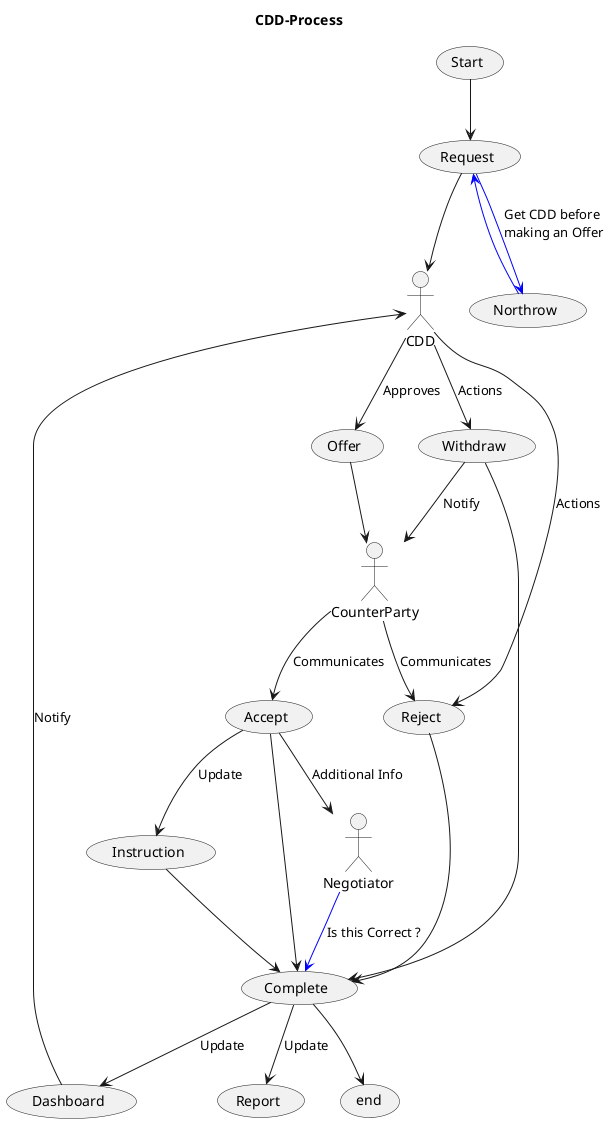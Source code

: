 @startuml CDDProcess

title CDD-Process

(Start) --> (Request)
(Request) --> CDD
(Request) -[#0000FF]-> (Northrow) : Get CDD before \nmaking an Offer
(Northrow) -[#0000FF]-> (Request)  
  
CDD --> (Offer) : Approves
CDD --> (Withdraw) : Actions
CDD --> (Reject) : Actions

(Offer) --> CounterParty  
(Withdraw) --> CounterParty : Notify
CounterParty --> (Accept) : Communicates
CounterParty --> (Reject) : Communicates

(Accept) --> (Complete)
(Accept) --> Negotiator : Additional Info
(Accept) --> (Instruction) : Update
Negotiator -[#0000FF]-> (Complete) : Is this Correct ?
(Instruction) --> (Complete) 

(Reject) --> (Complete)
(Withdraw) --> (Complete)

(Complete) --> (Dashboard) : Update
(Complete) --> (Report) : Update
(Dashboard) --> CDD : Notify
(Complete) --> (end)

@enduml